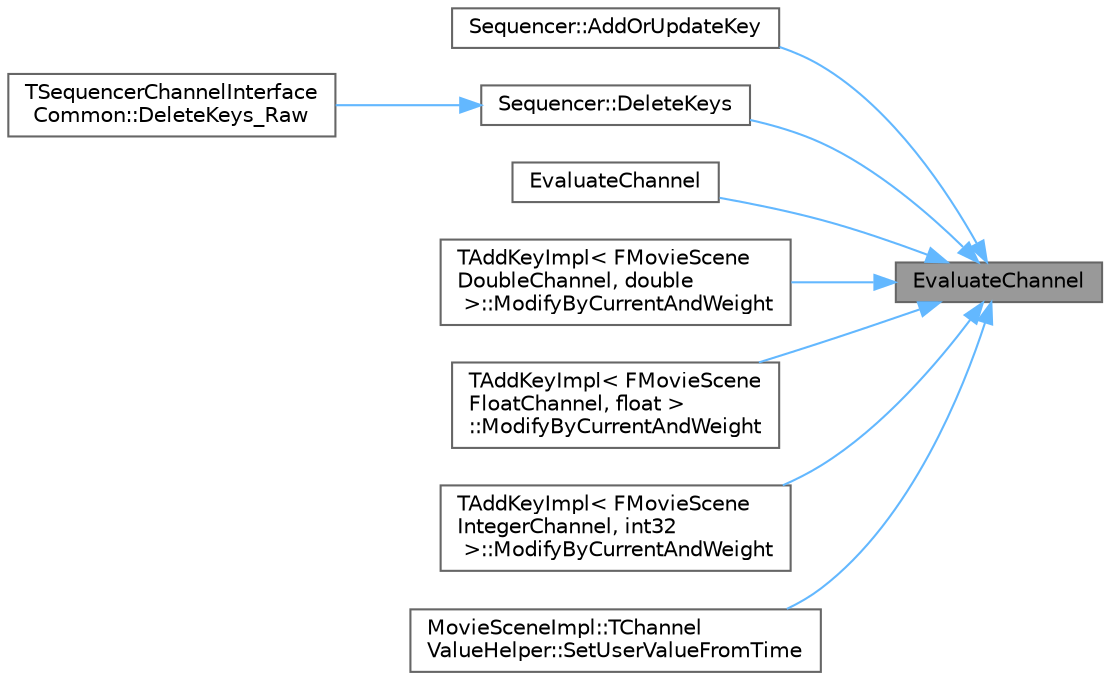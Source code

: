 digraph "EvaluateChannel"
{
 // INTERACTIVE_SVG=YES
 // LATEX_PDF_SIZE
  bgcolor="transparent";
  edge [fontname=Helvetica,fontsize=10,labelfontname=Helvetica,labelfontsize=10];
  node [fontname=Helvetica,fontsize=10,shape=box,height=0.2,width=0.4];
  rankdir="RL";
  Node1 [id="Node000001",label="EvaluateChannel",height=0.2,width=0.4,color="gray40", fillcolor="grey60", style="filled", fontcolor="black",tooltip=" "];
  Node1 -> Node2 [id="edge1_Node000001_Node000002",dir="back",color="steelblue1",style="solid",tooltip=" "];
  Node2 [id="Node000002",label="Sequencer::AddOrUpdateKey",height=0.2,width=0.4,color="grey40", fillcolor="white", style="filled",URL="$d5/dd3/namespaceSequencer.html#a7cbc43d59e94ff3251c2a0ec38b16b16",tooltip="Add or update a key for this channel's current value, using an external value if possible."];
  Node1 -> Node3 [id="edge2_Node000001_Node000003",dir="back",color="steelblue1",style="solid",tooltip=" "];
  Node3 [id="Node000003",label="Sequencer::DeleteKeys",height=0.2,width=0.4,color="grey40", fillcolor="white", style="filled",URL="$d5/dd3/namespaceSequencer.html#af36a15c1a4f6cba1ddb2f5e115631f35",tooltip="Delete the specified keys."];
  Node3 -> Node4 [id="edge3_Node000003_Node000004",dir="back",color="steelblue1",style="solid",tooltip=" "];
  Node4 [id="Node000004",label="TSequencerChannelInterface\lCommon::DeleteKeys_Raw",height=0.2,width=0.4,color="grey40", fillcolor="white", style="filled",URL="$da/dae/structTSequencerChannelInterfaceCommon.html#a3a8eba48b7f1f081543ad8a3a5ca04d0",tooltip="Delete the specified keys."];
  Node1 -> Node5 [id="edge4_Node000001_Node000005",dir="back",color="steelblue1",style="solid",tooltip=" "];
  Node5 [id="Node000005",label="EvaluateChannel",height=0.2,width=0.4,color="grey40", fillcolor="white", style="filled",URL="$de/d12/MovieSceneActorReferenceSection_8h.html#ada49623f4bb5c82f9e3f3fc7922c70f4",tooltip="A curve of events."];
  Node1 -> Node6 [id="edge5_Node000001_Node000006",dir="back",color="steelblue1",style="solid",tooltip=" "];
  Node6 [id="Node000006",label="TAddKeyImpl\< FMovieScene\lDoubleChannel, double\l \>::ModifyByCurrentAndWeight",height=0.2,width=0.4,color="grey40", fillcolor="white", style="filled",URL="$d5/d7e/structTAddKeyImpl_3_01FMovieSceneDoubleChannel_00_01double_01_4.html#a1daf740e165020b4cf52d0d12b9165ff",tooltip=" "];
  Node1 -> Node7 [id="edge6_Node000001_Node000007",dir="back",color="steelblue1",style="solid",tooltip=" "];
  Node7 [id="Node000007",label="TAddKeyImpl\< FMovieScene\lFloatChannel, float \>\l::ModifyByCurrentAndWeight",height=0.2,width=0.4,color="grey40", fillcolor="white", style="filled",URL="$d0/de0/structTAddKeyImpl_3_01FMovieSceneFloatChannel_00_01float_01_4.html#aa71fc192af17e294bd57ae4ec132d5ce",tooltip=" "];
  Node1 -> Node8 [id="edge7_Node000001_Node000008",dir="back",color="steelblue1",style="solid",tooltip=" "];
  Node8 [id="Node000008",label="TAddKeyImpl\< FMovieScene\lIntegerChannel, int32\l \>::ModifyByCurrentAndWeight",height=0.2,width=0.4,color="grey40", fillcolor="white", style="filled",URL="$db/d54/structTAddKeyImpl_3_01FMovieSceneIntegerChannel_00_01int32_01_4.html#a44986f798f92129ed75de2ebfb0bf68d",tooltip=" "];
  Node1 -> Node9 [id="edge8_Node000001_Node000009",dir="back",color="steelblue1",style="solid",tooltip=" "];
  Node9 [id="Node000009",label="MovieSceneImpl::TChannel\lValueHelper::SetUserValueFromTime",height=0.2,width=0.4,color="grey40", fillcolor="white", style="filled",URL="$da/df4/structMovieSceneImpl_1_1TChannelValueHelper.html#ab2554f8401ce5349da24e1575bd5fddc",tooltip="Set the user facing value to the curve's current value at the specified time."];
}
